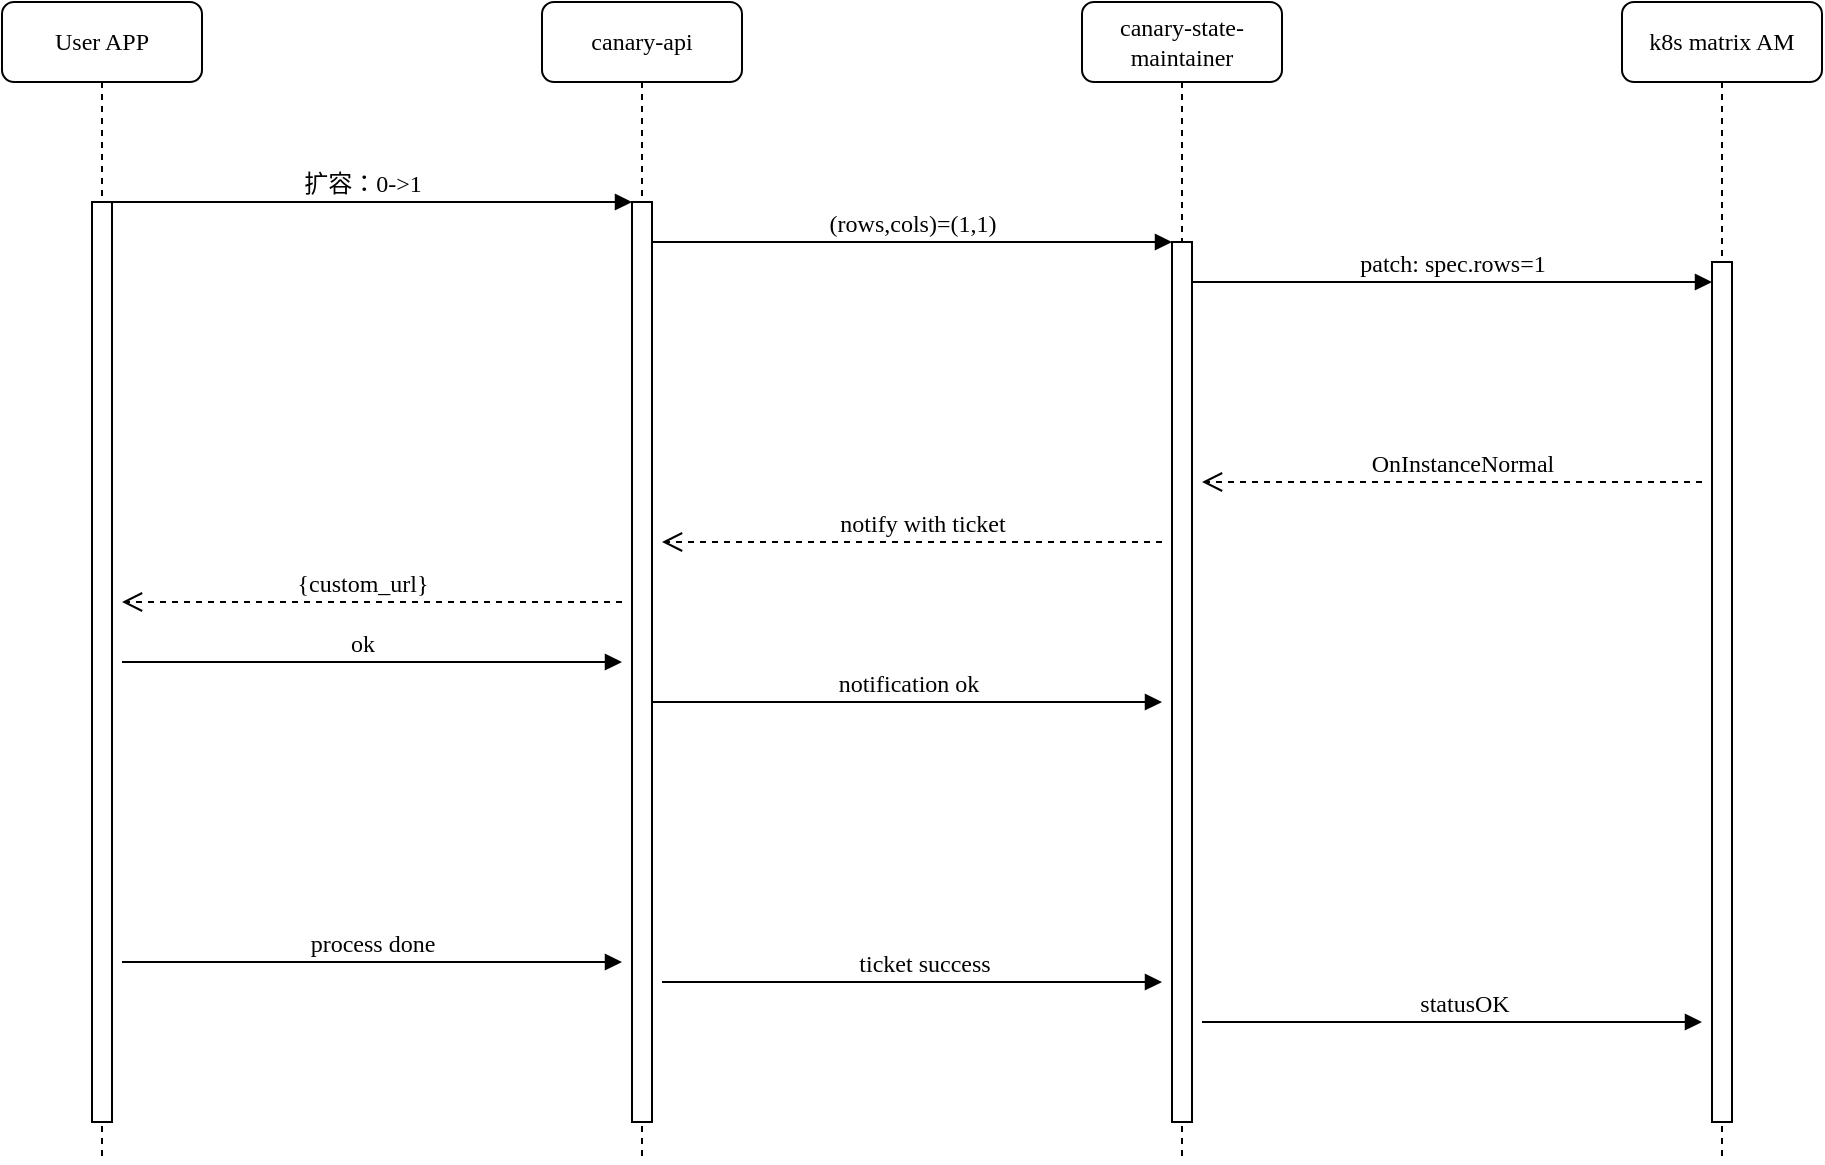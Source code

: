 <mxfile version="14.5.10" type="github">
  <diagram name="Page-1" id="13e1069c-82ec-6db2-03f1-153e76fe0fe0">
    <mxGraphModel dx="946" dy="646" grid="1" gridSize="10" guides="1" tooltips="1" connect="1" arrows="1" fold="1" page="1" pageScale="1" pageWidth="1100" pageHeight="850" background="#ffffff" math="0" shadow="0">
      <root>
        <mxCell id="0" />
        <mxCell id="1" parent="0" />
        <mxCell id="7baba1c4bc27f4b0-2" value="canary-api" style="shape=umlLifeline;perimeter=lifelinePerimeter;whiteSpace=wrap;html=1;container=1;collapsible=0;recursiveResize=0;outlineConnect=0;rounded=1;shadow=0;comic=0;labelBackgroundColor=none;strokeWidth=1;fontFamily=Verdana;fontSize=12;align=center;" parent="1" vertex="1">
          <mxGeometry x="370" y="80" width="100" height="580" as="geometry" />
        </mxCell>
        <mxCell id="7baba1c4bc27f4b0-10" value="" style="html=1;points=[];perimeter=orthogonalPerimeter;rounded=0;shadow=0;comic=0;labelBackgroundColor=none;strokeWidth=1;fontFamily=Verdana;fontSize=12;align=center;" parent="7baba1c4bc27f4b0-2" vertex="1">
          <mxGeometry x="45" y="100" width="10" height="460" as="geometry" />
        </mxCell>
        <mxCell id="7baba1c4bc27f4b0-3" value="canary-state-maintainer" style="shape=umlLifeline;perimeter=lifelinePerimeter;whiteSpace=wrap;html=1;container=1;collapsible=0;recursiveResize=0;outlineConnect=0;rounded=1;shadow=0;comic=0;labelBackgroundColor=none;strokeWidth=1;fontFamily=Verdana;fontSize=12;align=center;" parent="1" vertex="1">
          <mxGeometry x="640" y="80" width="100" height="580" as="geometry" />
        </mxCell>
        <mxCell id="7baba1c4bc27f4b0-13" value="" style="html=1;points=[];perimeter=orthogonalPerimeter;rounded=0;shadow=0;comic=0;labelBackgroundColor=none;strokeWidth=1;fontFamily=Verdana;fontSize=12;align=center;" parent="7baba1c4bc27f4b0-3" vertex="1">
          <mxGeometry x="45" y="120" width="10" height="440" as="geometry" />
        </mxCell>
        <mxCell id="7baba1c4bc27f4b0-4" value="k8s matrix AM" style="shape=umlLifeline;perimeter=lifelinePerimeter;whiteSpace=wrap;html=1;container=1;collapsible=0;recursiveResize=0;outlineConnect=0;rounded=1;shadow=0;comic=0;labelBackgroundColor=none;strokeWidth=1;fontFamily=Verdana;fontSize=12;align=center;" parent="1" vertex="1">
          <mxGeometry x="910" y="80" width="100" height="580" as="geometry" />
        </mxCell>
        <mxCell id="7baba1c4bc27f4b0-8" value="User APP" style="shape=umlLifeline;perimeter=lifelinePerimeter;whiteSpace=wrap;html=1;container=1;collapsible=0;recursiveResize=0;outlineConnect=0;rounded=1;shadow=0;comic=0;labelBackgroundColor=none;strokeWidth=1;fontFamily=Verdana;fontSize=12;align=center;" parent="1" vertex="1">
          <mxGeometry x="100" y="80" width="100" height="580" as="geometry" />
        </mxCell>
        <mxCell id="7baba1c4bc27f4b0-9" value="" style="html=1;points=[];perimeter=orthogonalPerimeter;rounded=0;shadow=0;comic=0;labelBackgroundColor=none;strokeWidth=1;fontFamily=Verdana;fontSize=12;align=center;" parent="7baba1c4bc27f4b0-8" vertex="1">
          <mxGeometry x="45" y="100" width="10" height="460" as="geometry" />
        </mxCell>
        <mxCell id="7baba1c4bc27f4b0-16" value="" style="html=1;points=[];perimeter=orthogonalPerimeter;rounded=0;shadow=0;comic=0;labelBackgroundColor=none;strokeWidth=1;fontFamily=Verdana;fontSize=12;align=center;" parent="1" vertex="1">
          <mxGeometry x="955" y="210" width="10" height="430" as="geometry" />
        </mxCell>
        <mxCell id="7baba1c4bc27f4b0-17" value="patch: spec.rows=1" style="html=1;verticalAlign=bottom;endArrow=block;labelBackgroundColor=none;fontFamily=Verdana;fontSize=12;edgeStyle=elbowEdgeStyle;elbow=vertical;" parent="1" source="7baba1c4bc27f4b0-13" target="7baba1c4bc27f4b0-16" edge="1">
          <mxGeometry relative="1" as="geometry">
            <mxPoint x="510" y="220" as="sourcePoint" />
            <Array as="points">
              <mxPoint x="710" y="220" />
            </Array>
          </mxGeometry>
        </mxCell>
        <mxCell id="7baba1c4bc27f4b0-11" value="扩容：0-&amp;gt;1" style="html=1;verticalAlign=bottom;endArrow=block;entryX=0;entryY=0;labelBackgroundColor=none;fontFamily=Verdana;fontSize=12;edgeStyle=elbowEdgeStyle;elbow=vertical;" parent="1" source="7baba1c4bc27f4b0-9" target="7baba1c4bc27f4b0-10" edge="1">
          <mxGeometry x="-0.038" relative="1" as="geometry">
            <mxPoint x="220" y="190" as="sourcePoint" />
            <mxPoint as="offset" />
          </mxGeometry>
        </mxCell>
        <mxCell id="7baba1c4bc27f4b0-14" value="(rows,cols)=(1,1)" style="html=1;verticalAlign=bottom;endArrow=block;entryX=0;entryY=0;labelBackgroundColor=none;fontFamily=Verdana;fontSize=12;edgeStyle=elbowEdgeStyle;elbow=vertical;" parent="1" source="7baba1c4bc27f4b0-10" target="7baba1c4bc27f4b0-13" edge="1">
          <mxGeometry relative="1" as="geometry">
            <mxPoint x="370" y="200" as="sourcePoint" />
          </mxGeometry>
        </mxCell>
        <mxCell id="RCq4K7F7EdkyoadtAmU9-1" value="OnInstanceNormal" style="html=1;verticalAlign=bottom;endArrow=open;dashed=1;endSize=8;labelBackgroundColor=none;fontFamily=Verdana;fontSize=12;edgeStyle=elbowEdgeStyle;elbow=vertical;" edge="1" parent="1">
          <mxGeometry x="-0.04" relative="1" as="geometry">
            <mxPoint x="700" y="320" as="targetPoint" />
            <Array as="points">
              <mxPoint x="775" y="320" />
              <mxPoint x="805" y="320" />
            </Array>
            <mxPoint x="950" y="320" as="sourcePoint" />
            <mxPoint as="offset" />
          </mxGeometry>
        </mxCell>
        <mxCell id="RCq4K7F7EdkyoadtAmU9-2" value="notify with ticket" style="html=1;verticalAlign=bottom;endArrow=open;dashed=1;endSize=8;labelBackgroundColor=none;fontFamily=Verdana;fontSize=12;edgeStyle=elbowEdgeStyle;elbow=vertical;" edge="1" parent="1">
          <mxGeometry x="-0.04" relative="1" as="geometry">
            <mxPoint x="430" y="350" as="targetPoint" />
            <Array as="points">
              <mxPoint x="535" y="350" />
            </Array>
            <mxPoint x="680" y="350" as="sourcePoint" />
            <mxPoint as="offset" />
          </mxGeometry>
        </mxCell>
        <mxCell id="RCq4K7F7EdkyoadtAmU9-3" value="{custom_url}" style="html=1;verticalAlign=bottom;endArrow=open;dashed=1;endSize=8;labelBackgroundColor=none;fontFamily=Verdana;fontSize=12;edgeStyle=elbowEdgeStyle;elbow=vertical;" edge="1" parent="1">
          <mxGeometry x="0.04" relative="1" as="geometry">
            <mxPoint x="160" y="380" as="targetPoint" />
            <Array as="points">
              <mxPoint x="265" y="380" />
            </Array>
            <mxPoint x="410" y="380" as="sourcePoint" />
            <mxPoint as="offset" />
          </mxGeometry>
        </mxCell>
        <mxCell id="RCq4K7F7EdkyoadtAmU9-4" value="ok" style="html=1;verticalAlign=bottom;endArrow=block;entryX=0;entryY=0;labelBackgroundColor=none;fontFamily=Verdana;fontSize=12;edgeStyle=elbowEdgeStyle;elbow=vertical;" edge="1" parent="1">
          <mxGeometry x="-0.04" relative="1" as="geometry">
            <mxPoint x="160" y="410" as="sourcePoint" />
            <mxPoint x="410" y="410.0" as="targetPoint" />
            <Array as="points">
              <mxPoint x="230" y="410" />
            </Array>
            <mxPoint as="offset" />
          </mxGeometry>
        </mxCell>
        <mxCell id="RCq4K7F7EdkyoadtAmU9-5" value="notification ok" style="html=1;verticalAlign=bottom;endArrow=block;labelBackgroundColor=none;fontFamily=Verdana;fontSize=12;edgeStyle=elbowEdgeStyle;elbow=vertical;" edge="1" parent="1">
          <mxGeometry relative="1" as="geometry">
            <mxPoint x="425" y="430" as="sourcePoint" />
            <mxPoint x="680" y="430" as="targetPoint" />
            <Array as="points">
              <mxPoint x="495" y="430" />
            </Array>
          </mxGeometry>
        </mxCell>
        <mxCell id="RCq4K7F7EdkyoadtAmU9-6" value="process done" style="html=1;verticalAlign=bottom;endArrow=block;entryX=0;entryY=0;labelBackgroundColor=none;fontFamily=Verdana;fontSize=12;edgeStyle=elbowEdgeStyle;elbow=vertical;" edge="1" parent="1">
          <mxGeometry relative="1" as="geometry">
            <mxPoint x="160" y="560" as="sourcePoint" />
            <mxPoint x="410" y="560.0" as="targetPoint" />
            <Array as="points">
              <mxPoint x="230" y="560" />
            </Array>
          </mxGeometry>
        </mxCell>
        <mxCell id="RCq4K7F7EdkyoadtAmU9-7" value="ticket success" style="html=1;verticalAlign=bottom;endArrow=block;labelBackgroundColor=none;fontFamily=Verdana;fontSize=12;edgeStyle=elbowEdgeStyle;elbow=vertical;" edge="1" parent="1">
          <mxGeometry x="0.048" relative="1" as="geometry">
            <mxPoint x="430" y="570" as="sourcePoint" />
            <mxPoint x="680" y="570" as="targetPoint" />
            <Array as="points">
              <mxPoint x="493" y="570" />
            </Array>
            <mxPoint as="offset" />
          </mxGeometry>
        </mxCell>
        <mxCell id="RCq4K7F7EdkyoadtAmU9-8" value="statusOK" style="html=1;verticalAlign=bottom;endArrow=block;labelBackgroundColor=none;fontFamily=Verdana;fontSize=12;edgeStyle=elbowEdgeStyle;elbow=vertical;" edge="1" parent="1">
          <mxGeometry x="0.048" relative="1" as="geometry">
            <mxPoint x="700" y="590" as="sourcePoint" />
            <mxPoint x="950" y="590" as="targetPoint" />
            <Array as="points">
              <mxPoint x="763" y="590" />
            </Array>
            <mxPoint as="offset" />
          </mxGeometry>
        </mxCell>
      </root>
    </mxGraphModel>
  </diagram>
</mxfile>
